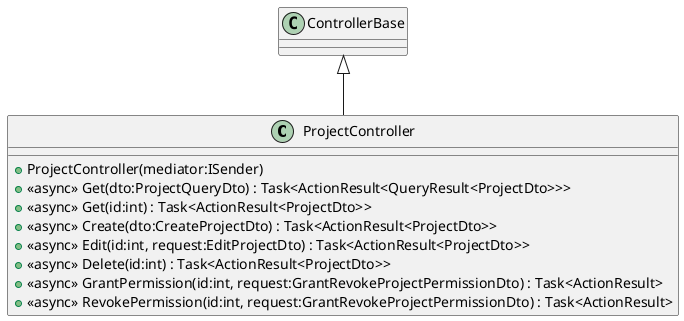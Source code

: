 @startuml
class ProjectController {
    + ProjectController(mediator:ISender)
    + <<async>> Get(dto:ProjectQueryDto) : Task<ActionResult<QueryResult<ProjectDto>>>
    + <<async>> Get(id:int) : Task<ActionResult<ProjectDto>>
    + <<async>> Create(dto:CreateProjectDto) : Task<ActionResult<ProjectDto>>
    + <<async>> Edit(id:int, request:EditProjectDto) : Task<ActionResult<ProjectDto>>
    + <<async>> Delete(id:int) : Task<ActionResult<ProjectDto>>
    + <<async>> GrantPermission(id:int, request:GrantRevokeProjectPermissionDto) : Task<ActionResult>
    + <<async>> RevokePermission(id:int, request:GrantRevokeProjectPermissionDto) : Task<ActionResult>
}
ControllerBase <|-- ProjectController
@enduml
